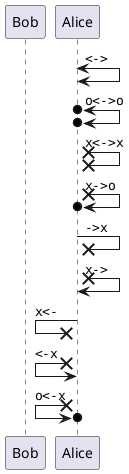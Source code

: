 {
  "sha1": "2cfggvirb10x35e2r7m427p7id97gqw",
  "insertion": {
    "when": "2024-06-06T17:24:18.700Z",
    "url": "https://github.com/plantuml/plantuml/pull/1787",
    "user": "plantuml@gmail.com"
  }
}
@startuml
!pragma teoz true
participant Bob   as b
participant Alice as a
a <->    a : ""<->""
a o<->o  a : ""o<->o""
a x<->x  a : ""x<->x""
a x->o   a : ""x->o""
a ->x    a : ""->x""
a x->    a : ""x->""
a x<-    a : ""x<-""
a <-X    a : ""<-x""
a o<-x   a : ""o<-x""
@enduml
